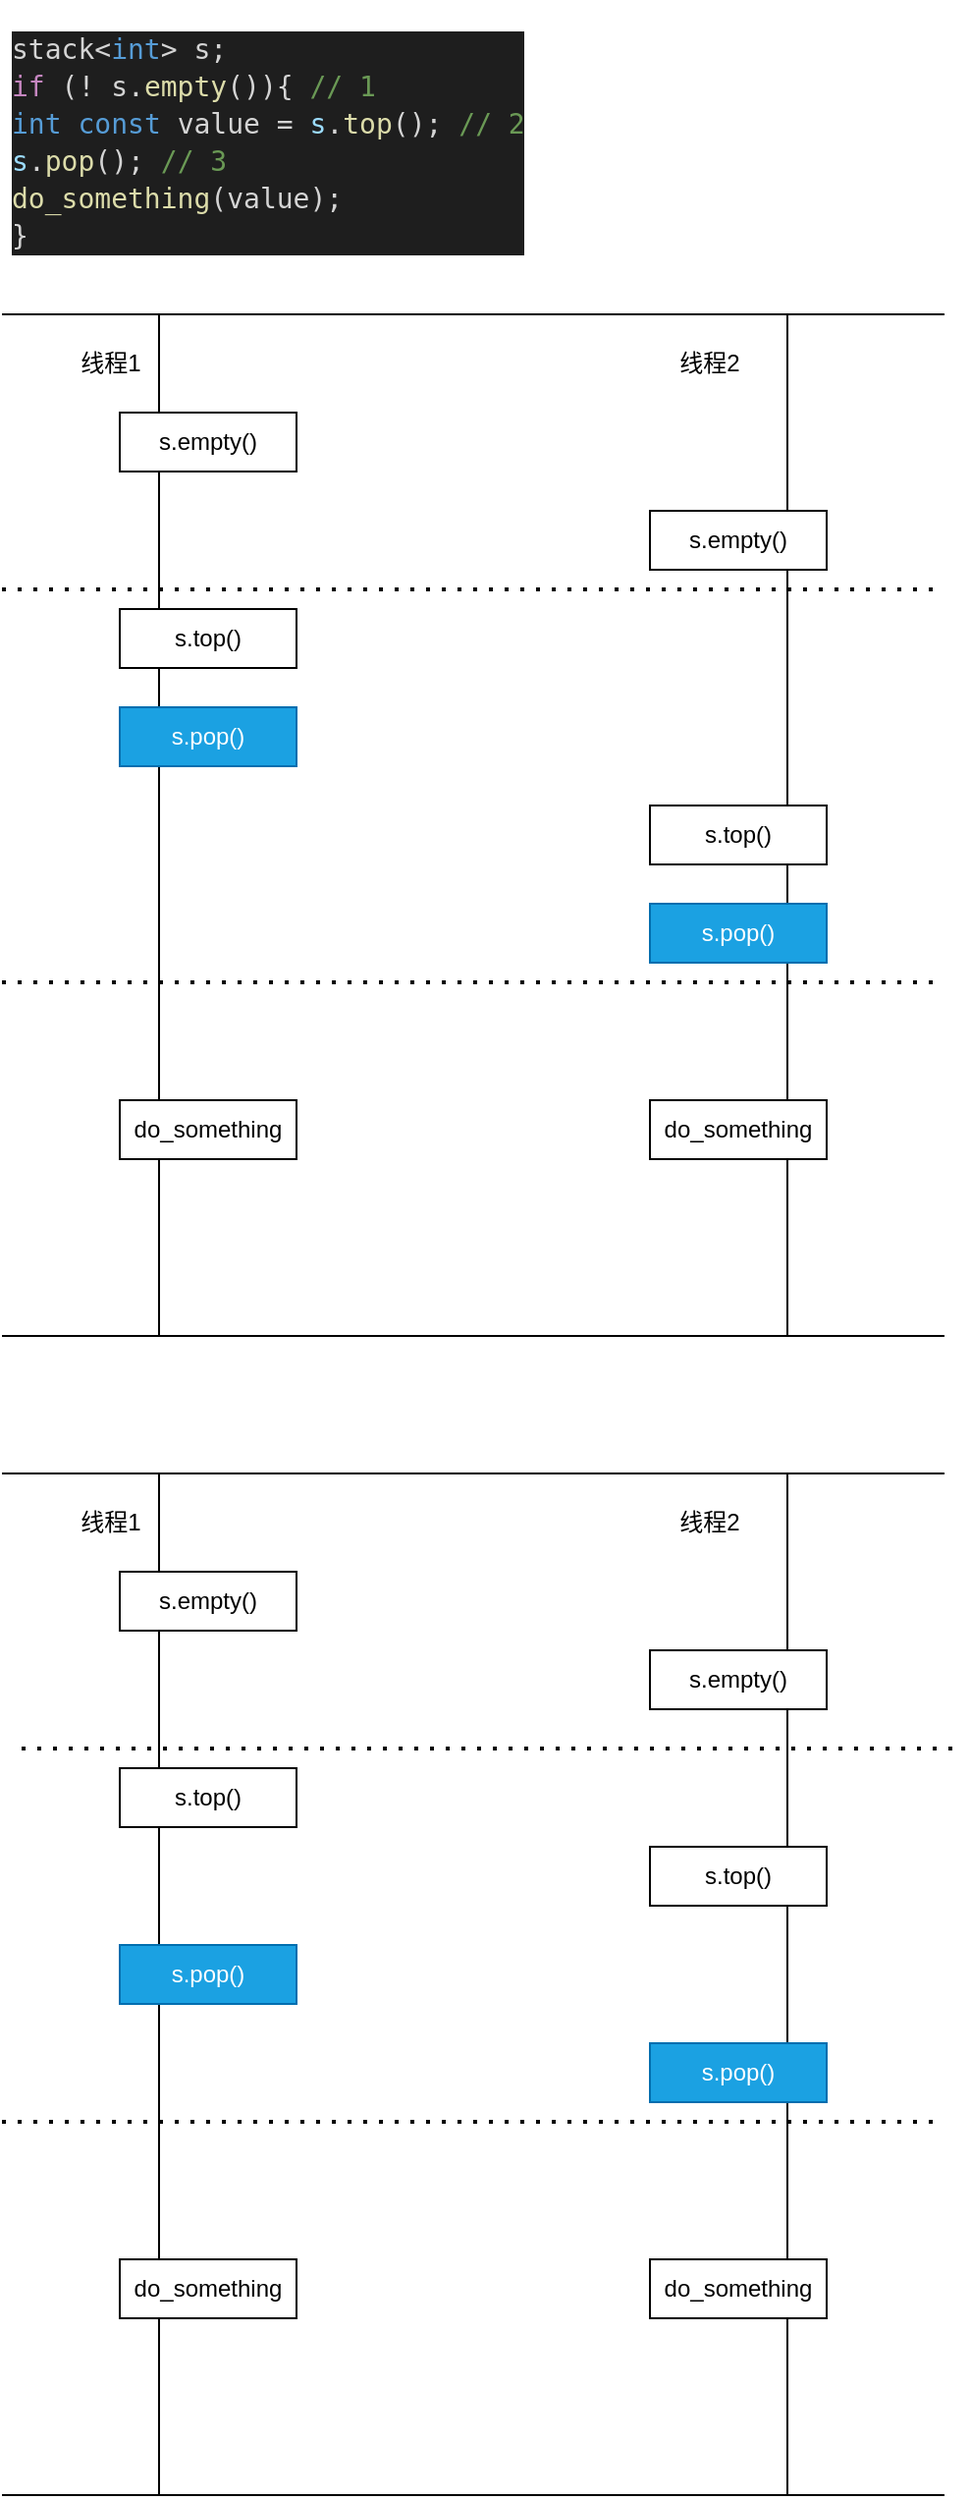 <mxfile>
    <diagram id="LMgKfQWi9Smi6tacghEB" name="第 1 页">
        <mxGraphModel dx="767" dy="1763" grid="1" gridSize="10" guides="1" tooltips="1" connect="1" arrows="1" fold="1" page="1" pageScale="1" pageWidth="827" pageHeight="1169" math="0" shadow="0">
            <root>
                <mxCell id="0"/>
                <mxCell id="1" parent="0"/>
                <mxCell id="2" value="" style="endArrow=none;html=1;" edge="1" parent="1">
                    <mxGeometry width="50" height="50" relative="1" as="geometry">
                        <mxPoint x="120" y="80" as="sourcePoint"/>
                        <mxPoint x="600" y="80" as="targetPoint"/>
                    </mxGeometry>
                </mxCell>
                <mxCell id="3" value="" style="endArrow=none;html=1;" edge="1" parent="1">
                    <mxGeometry width="50" height="50" relative="1" as="geometry">
                        <mxPoint x="120" y="600" as="sourcePoint"/>
                        <mxPoint x="600" y="600" as="targetPoint"/>
                    </mxGeometry>
                </mxCell>
                <mxCell id="4" value="&lt;h1&gt;&lt;div style=&quot;color: rgb(212, 212, 212); background-color: rgb(30, 30, 30); font-family: &amp;quot;Droid Sans Mono&amp;quot;, &amp;quot;monospace&amp;quot;, monospace; font-weight: normal; font-size: 14px; line-height: 19px;&quot;&gt;&lt;div&gt;        stack&amp;lt;&lt;span style=&quot;color: #569cd6;&quot;&gt;int&lt;/span&gt;&amp;gt; s;&lt;/div&gt;&lt;div&gt;        &lt;span style=&quot;color: #c586c0;&quot;&gt;if&lt;/span&gt; (! s.&lt;span style=&quot;color: #dcdcaa;&quot;&gt;empty&lt;/span&gt;()){&lt;span style=&quot;color: #6a9955;&quot;&gt;               // 1&lt;/span&gt;&lt;/div&gt;&lt;div&gt;            &lt;span style=&quot;color: #569cd6;&quot;&gt;int&lt;/span&gt; &lt;span style=&quot;color: #569cd6;&quot;&gt;const&lt;/span&gt; value = &lt;span style=&quot;color: #9cdcfe;&quot;&gt;s&lt;/span&gt;.&lt;span style=&quot;color: #dcdcaa;&quot;&gt;top&lt;/span&gt;();&lt;span style=&quot;color: #6a9955;&quot;&gt;  // 2&lt;/span&gt;&lt;/div&gt;&lt;div&gt;            &lt;span style=&quot;color: #9cdcfe;&quot;&gt;s&lt;/span&gt;.&lt;span style=&quot;color: #dcdcaa;&quot;&gt;pop&lt;/span&gt;();&lt;span style=&quot;color: #6a9955;&quot;&gt;                    // 3&lt;/span&gt;&lt;/div&gt;&lt;div&gt;            &lt;span style=&quot;color: #dcdcaa;&quot;&gt;do_something&lt;/span&gt;(value);&lt;/div&gt;&lt;div&gt;        }&lt;/div&gt;&lt;/div&gt;&lt;/h1&gt;" style="text;html=1;strokeColor=none;fillColor=none;spacing=5;spacingTop=-20;whiteSpace=wrap;overflow=hidden;rounded=0;" vertex="1" parent="1">
                    <mxGeometry x="120" y="-70" width="280" height="120" as="geometry"/>
                </mxCell>
                <mxCell id="5" value="" style="endArrow=none;html=1;" edge="1" parent="1">
                    <mxGeometry width="50" height="50" relative="1" as="geometry">
                        <mxPoint x="200" y="600" as="sourcePoint"/>
                        <mxPoint x="200" y="80" as="targetPoint"/>
                    </mxGeometry>
                </mxCell>
                <mxCell id="6" value="" style="endArrow=none;html=1;" edge="1" parent="1">
                    <mxGeometry width="50" height="50" relative="1" as="geometry">
                        <mxPoint x="520" y="600" as="sourcePoint"/>
                        <mxPoint x="520" y="80" as="targetPoint"/>
                    </mxGeometry>
                </mxCell>
                <mxCell id="7" value="s.empty()" style="rounded=0;whiteSpace=wrap;html=1;" vertex="1" parent="1">
                    <mxGeometry x="180" y="130" width="90" height="30" as="geometry"/>
                </mxCell>
                <mxCell id="8" value="线程1" style="text;html=1;align=center;verticalAlign=middle;resizable=0;points=[];autosize=1;strokeColor=none;fillColor=none;" vertex="1" parent="1">
                    <mxGeometry x="150" y="90" width="50" height="30" as="geometry"/>
                </mxCell>
                <mxCell id="9" value="线程2" style="text;html=1;align=center;verticalAlign=middle;resizable=0;points=[];autosize=1;strokeColor=none;fillColor=none;" vertex="1" parent="1">
                    <mxGeometry x="455" y="90" width="50" height="30" as="geometry"/>
                </mxCell>
                <mxCell id="12" value="s.empty()" style="rounded=0;whiteSpace=wrap;html=1;" vertex="1" parent="1">
                    <mxGeometry x="450" y="180" width="90" height="30" as="geometry"/>
                </mxCell>
                <mxCell id="13" value="s.top()" style="rounded=0;whiteSpace=wrap;html=1;" vertex="1" parent="1">
                    <mxGeometry x="180" y="230" width="90" height="30" as="geometry"/>
                </mxCell>
                <mxCell id="14" value="s.top()" style="rounded=0;whiteSpace=wrap;html=1;" vertex="1" parent="1">
                    <mxGeometry x="450" y="330" width="90" height="30" as="geometry"/>
                </mxCell>
                <mxCell id="15" value="s.pop()" style="rounded=0;whiteSpace=wrap;html=1;fillColor=#1ba1e2;fontColor=#ffffff;strokeColor=#006EAF;" vertex="1" parent="1">
                    <mxGeometry x="180" y="280" width="90" height="30" as="geometry"/>
                </mxCell>
                <mxCell id="16" value="s.pop()" style="rounded=0;whiteSpace=wrap;html=1;fillColor=#1ba1e2;fontColor=#ffffff;strokeColor=#006EAF;" vertex="1" parent="1">
                    <mxGeometry x="450" y="380" width="90" height="30" as="geometry"/>
                </mxCell>
                <mxCell id="22" value="do_something" style="rounded=0;whiteSpace=wrap;html=1;" vertex="1" parent="1">
                    <mxGeometry x="180" y="480" width="90" height="30" as="geometry"/>
                </mxCell>
                <mxCell id="23" value="do_something" style="rounded=0;whiteSpace=wrap;html=1;" vertex="1" parent="1">
                    <mxGeometry x="450" y="480" width="90" height="30" as="geometry"/>
                </mxCell>
                <mxCell id="25" value="" style="endArrow=none;dashed=1;html=1;dashPattern=1 3;strokeWidth=2;" edge="1" parent="1">
                    <mxGeometry width="50" height="50" relative="1" as="geometry">
                        <mxPoint x="120" y="220" as="sourcePoint"/>
                        <mxPoint x="600" y="220" as="targetPoint"/>
                    </mxGeometry>
                </mxCell>
                <mxCell id="26" value="" style="endArrow=none;dashed=1;html=1;dashPattern=1 3;strokeWidth=2;" edge="1" parent="1">
                    <mxGeometry width="50" height="50" relative="1" as="geometry">
                        <mxPoint x="120" y="420" as="sourcePoint"/>
                        <mxPoint x="600" y="420" as="targetPoint"/>
                    </mxGeometry>
                </mxCell>
                <mxCell id="27" value="" style="endArrow=none;html=1;" edge="1" parent="1">
                    <mxGeometry width="50" height="50" relative="1" as="geometry">
                        <mxPoint x="120" y="670" as="sourcePoint"/>
                        <mxPoint x="600" y="670" as="targetPoint"/>
                    </mxGeometry>
                </mxCell>
                <mxCell id="28" value="" style="endArrow=none;html=1;" edge="1" parent="1">
                    <mxGeometry width="50" height="50" relative="1" as="geometry">
                        <mxPoint x="120" y="1190" as="sourcePoint"/>
                        <mxPoint x="600" y="1190" as="targetPoint"/>
                    </mxGeometry>
                </mxCell>
                <mxCell id="29" value="" style="endArrow=none;html=1;" edge="1" parent="1">
                    <mxGeometry width="50" height="50" relative="1" as="geometry">
                        <mxPoint x="200" y="1190" as="sourcePoint"/>
                        <mxPoint x="200" y="670" as="targetPoint"/>
                    </mxGeometry>
                </mxCell>
                <mxCell id="30" value="" style="endArrow=none;html=1;" edge="1" parent="1">
                    <mxGeometry width="50" height="50" relative="1" as="geometry">
                        <mxPoint x="520" y="1190" as="sourcePoint"/>
                        <mxPoint x="520" y="670" as="targetPoint"/>
                    </mxGeometry>
                </mxCell>
                <mxCell id="31" value="s.empty()" style="rounded=0;whiteSpace=wrap;html=1;" vertex="1" parent="1">
                    <mxGeometry x="180" y="720" width="90" height="30" as="geometry"/>
                </mxCell>
                <mxCell id="32" value="线程1" style="text;html=1;align=center;verticalAlign=middle;resizable=0;points=[];autosize=1;strokeColor=none;fillColor=none;" vertex="1" parent="1">
                    <mxGeometry x="150" y="680" width="50" height="30" as="geometry"/>
                </mxCell>
                <mxCell id="33" value="线程2" style="text;html=1;align=center;verticalAlign=middle;resizable=0;points=[];autosize=1;strokeColor=none;fillColor=none;" vertex="1" parent="1">
                    <mxGeometry x="455" y="680" width="50" height="30" as="geometry"/>
                </mxCell>
                <mxCell id="34" value="s.empty()" style="rounded=0;whiteSpace=wrap;html=1;" vertex="1" parent="1">
                    <mxGeometry x="450" y="760" width="90" height="30" as="geometry"/>
                </mxCell>
                <mxCell id="35" value="s.top()" style="rounded=0;whiteSpace=wrap;html=1;" vertex="1" parent="1">
                    <mxGeometry x="180" y="820" width="90" height="30" as="geometry"/>
                </mxCell>
                <mxCell id="36" value="s.top()" style="rounded=0;whiteSpace=wrap;html=1;" vertex="1" parent="1">
                    <mxGeometry x="450" y="860" width="90" height="30" as="geometry"/>
                </mxCell>
                <mxCell id="37" value="s.pop()" style="rounded=0;whiteSpace=wrap;html=1;fillColor=#1ba1e2;fontColor=#ffffff;strokeColor=#006EAF;" vertex="1" parent="1">
                    <mxGeometry x="180" y="910" width="90" height="30" as="geometry"/>
                </mxCell>
                <mxCell id="38" value="s.pop()" style="rounded=0;whiteSpace=wrap;html=1;fillColor=#1ba1e2;fontColor=#ffffff;strokeColor=#006EAF;" vertex="1" parent="1">
                    <mxGeometry x="450" y="960" width="90" height="30" as="geometry"/>
                </mxCell>
                <mxCell id="39" value="do_something" style="rounded=0;whiteSpace=wrap;html=1;" vertex="1" parent="1">
                    <mxGeometry x="180" y="1070" width="90" height="30" as="geometry"/>
                </mxCell>
                <mxCell id="40" value="do_something" style="rounded=0;whiteSpace=wrap;html=1;" vertex="1" parent="1">
                    <mxGeometry x="450" y="1070" width="90" height="30" as="geometry"/>
                </mxCell>
                <mxCell id="42" value="" style="endArrow=none;dashed=1;html=1;dashPattern=1 3;strokeWidth=2;" edge="1" parent="1">
                    <mxGeometry width="50" height="50" relative="1" as="geometry">
                        <mxPoint x="130" y="810" as="sourcePoint"/>
                        <mxPoint x="610" y="810" as="targetPoint"/>
                    </mxGeometry>
                </mxCell>
                <mxCell id="43" value="" style="endArrow=none;dashed=1;html=1;dashPattern=1 3;strokeWidth=2;" edge="1" parent="1">
                    <mxGeometry width="50" height="50" relative="1" as="geometry">
                        <mxPoint x="120" y="1000" as="sourcePoint"/>
                        <mxPoint x="600" y="1000" as="targetPoint"/>
                    </mxGeometry>
                </mxCell>
            </root>
        </mxGraphModel>
    </diagram>
</mxfile>